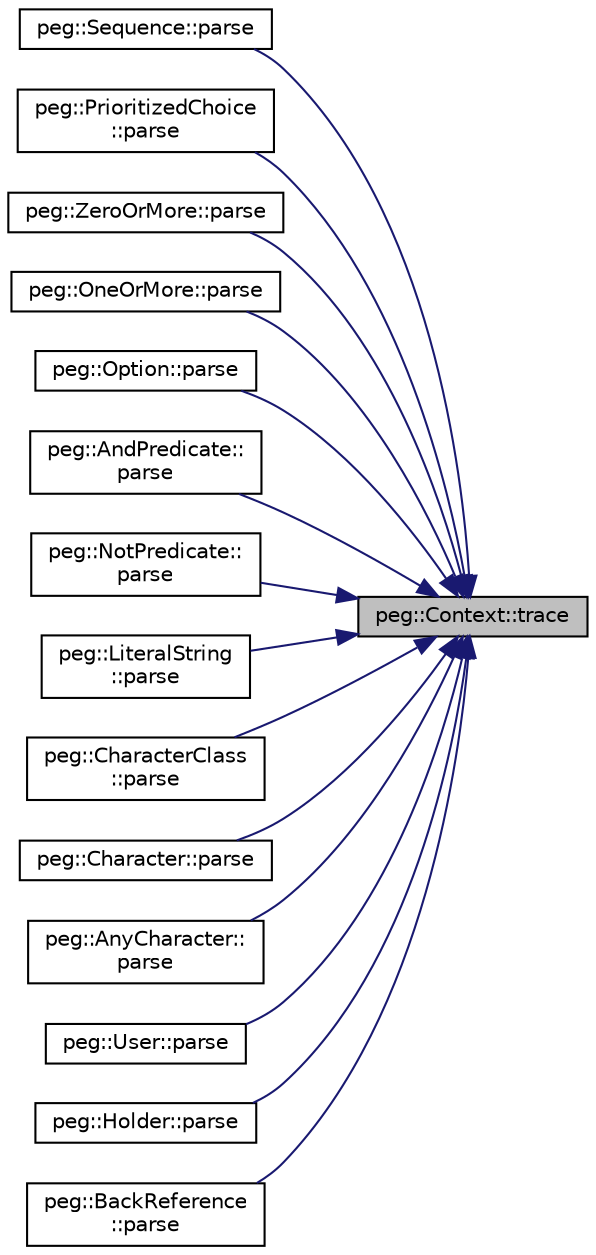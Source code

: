 digraph "peg::Context::trace"
{
 // LATEX_PDF_SIZE
  edge [fontname="Helvetica",fontsize="10",labelfontname="Helvetica",labelfontsize="10"];
  node [fontname="Helvetica",fontsize="10",shape=record];
  rankdir="RL";
  Node1 [label="peg::Context::trace",height=0.2,width=0.4,color="black", fillcolor="grey75", style="filled", fontcolor="black",tooltip=" "];
  Node1 -> Node2 [dir="back",color="midnightblue",fontsize="10",style="solid"];
  Node2 [label="peg::Sequence::parse",height=0.2,width=0.4,color="black", fillcolor="white", style="filled",URL="$classpeg_1_1Sequence.html#a86597545ce8be45e20383874c4a0a9bf",tooltip=" "];
  Node1 -> Node3 [dir="back",color="midnightblue",fontsize="10",style="solid"];
  Node3 [label="peg::PrioritizedChoice\l::parse",height=0.2,width=0.4,color="black", fillcolor="white", style="filled",URL="$classpeg_1_1PrioritizedChoice.html#a84be0241258e9fcfcef75d8ca9bedcf3",tooltip=" "];
  Node1 -> Node4 [dir="back",color="midnightblue",fontsize="10",style="solid"];
  Node4 [label="peg::ZeroOrMore::parse",height=0.2,width=0.4,color="black", fillcolor="white", style="filled",URL="$classpeg_1_1ZeroOrMore.html#af6e8b9aec8dacb3a264d53096950583c",tooltip=" "];
  Node1 -> Node5 [dir="back",color="midnightblue",fontsize="10",style="solid"];
  Node5 [label="peg::OneOrMore::parse",height=0.2,width=0.4,color="black", fillcolor="white", style="filled",URL="$classpeg_1_1OneOrMore.html#acf39bcd7e1ad59c5c49f9aa8d664eea9",tooltip=" "];
  Node1 -> Node6 [dir="back",color="midnightblue",fontsize="10",style="solid"];
  Node6 [label="peg::Option::parse",height=0.2,width=0.4,color="black", fillcolor="white", style="filled",URL="$classpeg_1_1Option.html#a5225ab0a9849d0772037dc60cf9ed134",tooltip=" "];
  Node1 -> Node7 [dir="back",color="midnightblue",fontsize="10",style="solid"];
  Node7 [label="peg::AndPredicate::\lparse",height=0.2,width=0.4,color="black", fillcolor="white", style="filled",URL="$classpeg_1_1AndPredicate.html#aca8b9ef4e1c47e85e8966d13e662d3d3",tooltip=" "];
  Node1 -> Node8 [dir="back",color="midnightblue",fontsize="10",style="solid"];
  Node8 [label="peg::NotPredicate::\lparse",height=0.2,width=0.4,color="black", fillcolor="white", style="filled",URL="$classpeg_1_1NotPredicate.html#a7f8ecd3d4ad854fd82ce98b2b80bf673",tooltip=" "];
  Node1 -> Node9 [dir="back",color="midnightblue",fontsize="10",style="solid"];
  Node9 [label="peg::LiteralString\l::parse",height=0.2,width=0.4,color="black", fillcolor="white", style="filled",URL="$classpeg_1_1LiteralString.html#a3d4a1e8c3c3780dae595e39e795a543a",tooltip=" "];
  Node1 -> Node10 [dir="back",color="midnightblue",fontsize="10",style="solid"];
  Node10 [label="peg::CharacterClass\l::parse",height=0.2,width=0.4,color="black", fillcolor="white", style="filled",URL="$classpeg_1_1CharacterClass.html#aef3ab930ddeb6c14244468d89ab9400f",tooltip=" "];
  Node1 -> Node11 [dir="back",color="midnightblue",fontsize="10",style="solid"];
  Node11 [label="peg::Character::parse",height=0.2,width=0.4,color="black", fillcolor="white", style="filled",URL="$classpeg_1_1Character.html#a159120e3cda396a7c27dfa1c79968968",tooltip=" "];
  Node1 -> Node12 [dir="back",color="midnightblue",fontsize="10",style="solid"];
  Node12 [label="peg::AnyCharacter::\lparse",height=0.2,width=0.4,color="black", fillcolor="white", style="filled",URL="$classpeg_1_1AnyCharacter.html#a53826ec0694645f9cc664b8a610e37aa",tooltip=" "];
  Node1 -> Node13 [dir="back",color="midnightblue",fontsize="10",style="solid"];
  Node13 [label="peg::User::parse",height=0.2,width=0.4,color="black", fillcolor="white", style="filled",URL="$classpeg_1_1User.html#a5b543530a7ff57ad3e11ae381711d666",tooltip=" "];
  Node1 -> Node14 [dir="back",color="midnightblue",fontsize="10",style="solid"];
  Node14 [label="peg::Holder::parse",height=0.2,width=0.4,color="black", fillcolor="white", style="filled",URL="$classpeg_1_1Holder.html#a42fb3248506eaafd28fc349455675466",tooltip=" "];
  Node1 -> Node15 [dir="back",color="midnightblue",fontsize="10",style="solid"];
  Node15 [label="peg::BackReference\l::parse",height=0.2,width=0.4,color="black", fillcolor="white", style="filled",URL="$classpeg_1_1BackReference.html#ae2553193ecb1e3438e02683fa54e9e01",tooltip=" "];
}
